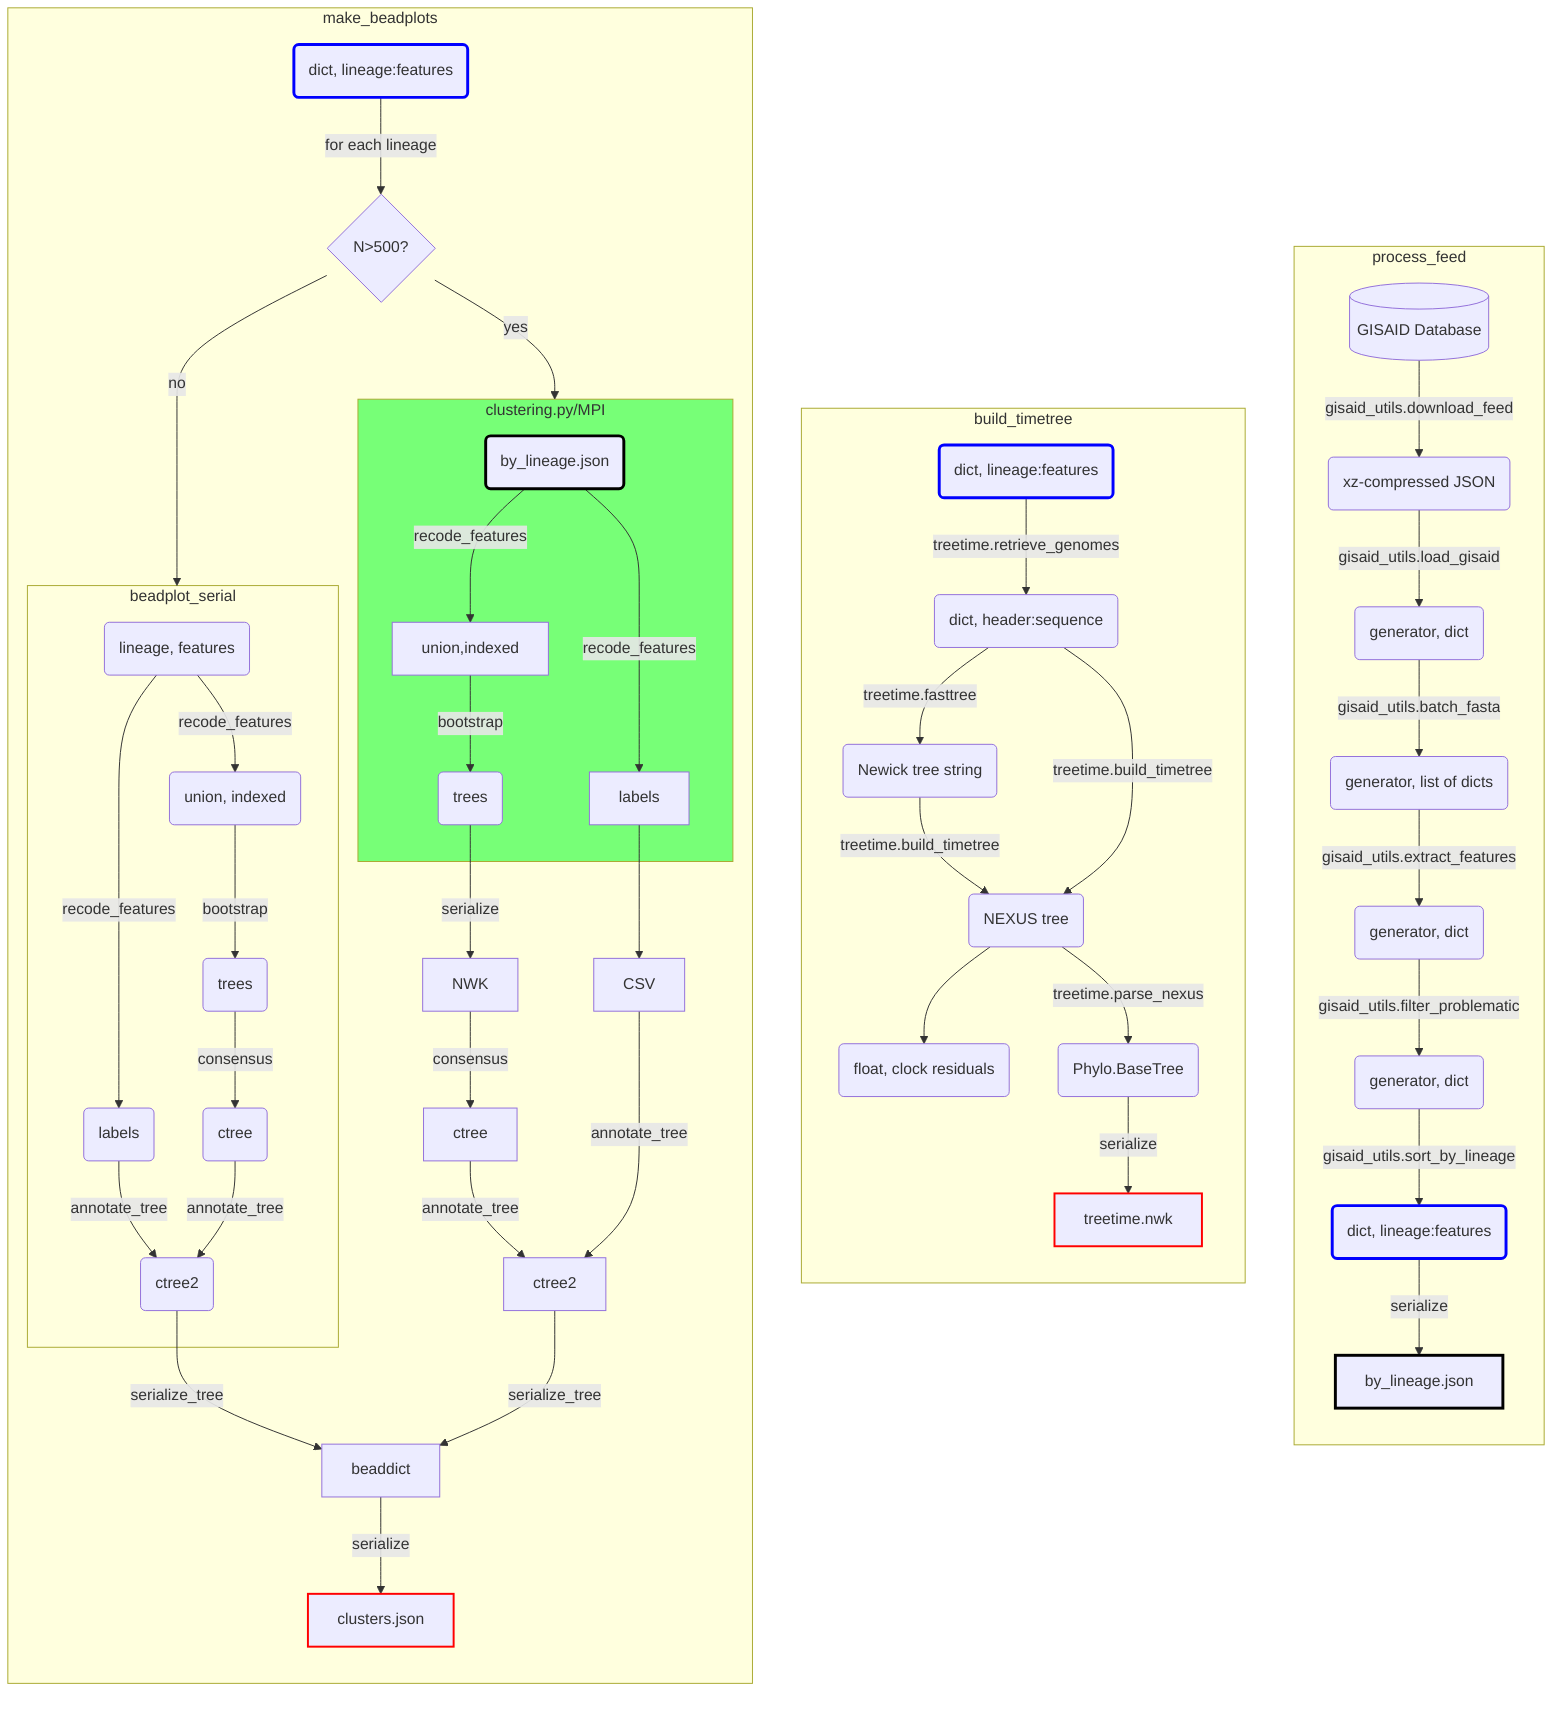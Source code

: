 %% This is a https://mermaid-js.github.io/ document
flowchart TB

  %% download and parse data from GISAID
  subgraph process_feed
    direction TB
    data[(GISAID Database)]
    data-->|gisaid_utils.download_feed|xz
    xz(xz-compressed JSON)
    loader(generator, dict)
    xz-->|gisaid_utils.load_gisaid|loader
    batch(generator, list of dicts)
    loader-->|gisaid_utils.batch_fasta|batch
    features(generator, dict)
    batch-->|gisaid_utils.extract_features|features
    filtered(generator, dict)
    features-->|gisaid_utils.filter_problematic|filtered
    sorted(dict, lineage:features)
    filtered-->|gisaid_utils.sort_by_lineage|sorted

    sorted-->|serialize|by_lineage.json

    style sorted stroke:#00F,stroke-width:3px
    style by_lineage.json stroke:#000,stroke-width:3px
  end

  %%process_feed-->build_timetree

  subgraph build_timetree
    direction TB

    by_lineage(dict, lineage:features)
    style by_lineage stroke:#00F,stroke-width:3px

    repgenomes(dict, header:sequence)
    by_lineage-->|treetime.retrieve_genomes|repgenomes
    newick(Newick tree string)
    repgenomes-->|treetime.fasttree|newick
    nexus(NEXUS tree)
    newick-->|treetime.build_timetree|nexus
    repgenomes-->|treetime.build_timetree|nexus
    phylo(Phylo.BaseTree)
    residuals(float, clock residuals)
    nexus-->residuals
    nexus-->|treetime.parse_nexus|phylo
    phylo-->|serialize|treetime.nwk
  end
  style treetime.nwk stroke:#F00,stroke-width:2px

  %%build_timetree-->treetime.nwk


  subgraph make_beadplots
    direction TB

    by_lineage2(dict, lineage:features)
    style by_lineage2 stroke:#00F,stroke-width:3px

    do_MPI{N>500?}
    by_lineage2-->|for each lineage|do_MPI
    do_MPI-->|no|beadplot_serial

    subgraph beadplot_serial
      direction TB
      bsdict(lineage, features)
      bsdict-->|recode_features|Sunion,indexed
      Sunion,indexed(union, indexed)
      bsdict-->|recode_features|Slabels
      Slabels(labels)
      Sunion,indexed-->|bootstrap|Strees
      Strees(trees)
      Strees-->|consensus|Sctree
      Sctree(ctree)
      Slabels & Sctree-->|annotate_tree|Sctree2
      Sctree2(ctree2)  
    end
    Sctree2-->|serialize_tree|beaddict

    subgraph clustering.py/MPI
      direction TB

      JSON(by_lineage.json)
      JSON-->|recode_features|labels
      JSON-->|recode_features|union,indexed
      style JSON stroke:#000,stroke-width:3px

      union,indexed-->|bootstrap|bootstrap
      bootstrap(trees)
    end
    do_MPI-->|yes|clustering.py/MPI
    labels-->CSV
    bootstrap-->|serialize|NWK
    style clustering.py/MPI fill:#7F7

    NWK-->|consensus|ctree
    ctree & CSV-->|annotate_tree|ctree2
    ctree2-->|serialize_tree|beaddict
    beaddict-->|serialize|clusters.json
    style clusters.json stroke:#F00,stroke-width:2px
  end
  %%process_feed-->make_beadplots